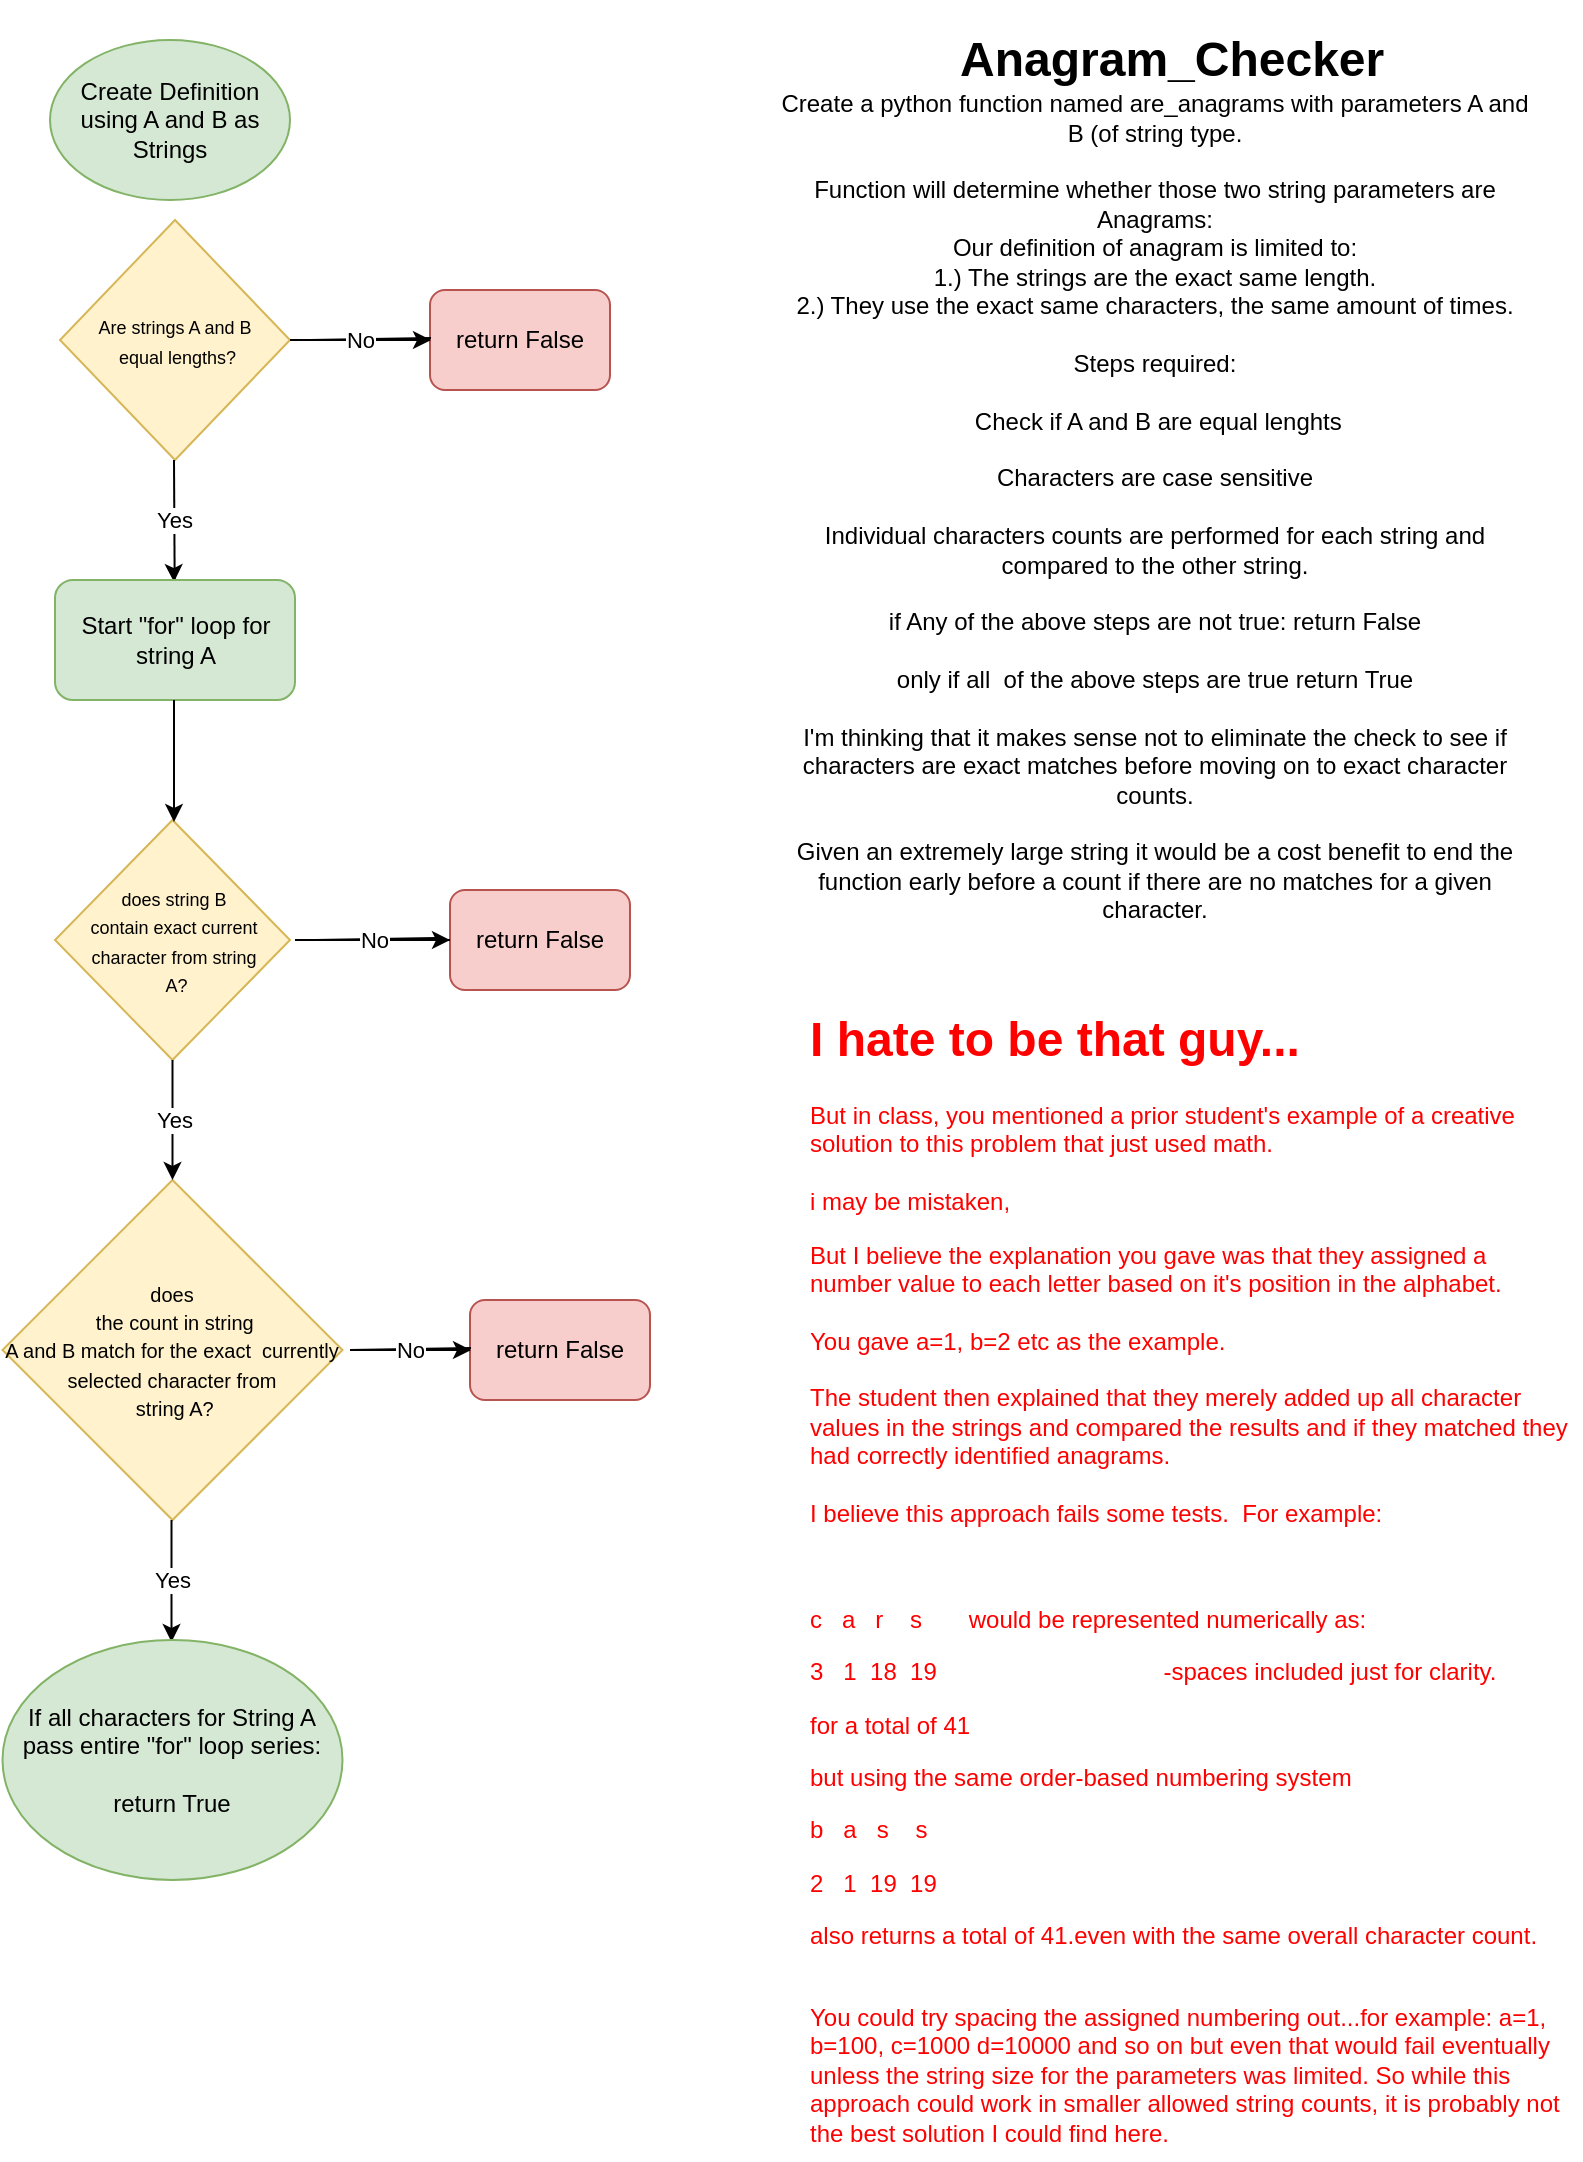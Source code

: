 <mxfile version="21.0.2" type="github">
  <diagram name="Page-1" id="iRhx-aNdycyiNb6yXR51">
    <mxGraphModel dx="989" dy="1597" grid="1" gridSize="10" guides="1" tooltips="1" connect="1" arrows="1" fold="1" page="1" pageScale="1" pageWidth="850" pageHeight="1100" math="0" shadow="0">
      <root>
        <mxCell id="0" />
        <mxCell id="1" parent="0" />
        <mxCell id="_8RcxRiG8b48MhW-PYv1-1" value="Create Definition using A and B as Strings" style="ellipse;whiteSpace=wrap;html=1;fillColor=#d5e8d4;strokeColor=#82b366;" vertex="1" parent="1">
          <mxGeometry x="60" y="-1080" width="120" height="80" as="geometry" />
        </mxCell>
        <mxCell id="_8RcxRiG8b48MhW-PYv1-2" value="Create a python function named are_anagrams with parameters A and B (of string type.&lt;br&gt;&lt;br&gt;Function will determine whether those two string parameters are Anagrams:&lt;br&gt;Our definition of anagram is limited to:&lt;br&gt;1.) The strings are the exact same length.&lt;br&gt;2.) They use the exact same characters, the same amount of times.&lt;br&gt;&lt;br&gt;Steps required:&lt;br&gt;&lt;br&gt;&amp;nbsp;Check if A and B are equal lenghts&lt;br&gt;&lt;br&gt;Characters are case sensitive&lt;br&gt;&lt;br&gt;Individual characters counts are performed for each string and compared to the other string.&lt;br&gt;&lt;br&gt;if Any of the above steps are not true: return False&lt;br&gt;&lt;br&gt;only if all&amp;nbsp; of the above steps are true return True&lt;br&gt;&lt;br&gt;I&#39;m thinking that it makes sense not to eliminate the check to see if characters are exact matches before moving on to exact character counts.&lt;br&gt;&lt;br&gt;Given an extremely large string it would be a cost benefit to end the function early before a count if there are no matches for a given character.&lt;br&gt;&lt;br&gt;&lt;br&gt;&amp;nbsp;&amp;nbsp;" style="text;html=1;strokeColor=none;fillColor=none;align=center;verticalAlign=middle;whiteSpace=wrap;rounded=0;" vertex="1" parent="1">
          <mxGeometry x="420" y="-840" width="385" height="30" as="geometry" />
        </mxCell>
        <mxCell id="_8RcxRiG8b48MhW-PYv1-4" value="&lt;h1&gt;Anagram_Checker&lt;/h1&gt;" style="text;html=1;strokeColor=none;fillColor=none;spacing=5;spacingTop=-20;whiteSpace=wrap;overflow=hidden;rounded=0;" vertex="1" parent="1">
          <mxGeometry x="510" y="-1090" width="240" height="120" as="geometry" />
        </mxCell>
        <mxCell id="_8RcxRiG8b48MhW-PYv1-5" value="return False" style="rounded=1;whiteSpace=wrap;html=1;fillColor=#f8cecc;strokeColor=#b85450;" vertex="1" parent="1">
          <mxGeometry x="250" y="-955" width="90" height="50" as="geometry" />
        </mxCell>
        <mxCell id="_8RcxRiG8b48MhW-PYv1-6" value="&lt;font style=&quot;font-size: 9px;&quot;&gt;Are strings A and B&lt;br&gt;&amp;nbsp;equal lengths?&lt;/font&gt;" style="rhombus;whiteSpace=wrap;html=1;fillColor=#fff2cc;strokeColor=#d6b656;" vertex="1" parent="1">
          <mxGeometry x="65" y="-990" width="115" height="120" as="geometry" />
        </mxCell>
        <mxCell id="_8RcxRiG8b48MhW-PYv1-11" value="&lt;font style=&quot;font-size: 9px;&quot;&gt;does string B &lt;br&gt;contain exact current character from string&lt;br&gt;&amp;nbsp;A?&lt;/font&gt;" style="rhombus;whiteSpace=wrap;html=1;fillColor=#fff2cc;strokeColor=#d6b656;" vertex="1" parent="1">
          <mxGeometry x="62.5" y="-690" width="117.5" height="120" as="geometry" />
        </mxCell>
        <mxCell id="_8RcxRiG8b48MhW-PYv1-12" value="&lt;font size=&quot;1&quot;&gt;does&lt;br&gt;&amp;nbsp;the count in string &lt;br&gt;A and B match for the exact&amp;nbsp; currently selected character from&lt;br&gt;&amp;nbsp;string A?&lt;/font&gt;" style="rhombus;whiteSpace=wrap;html=1;fillColor=#fff2cc;strokeColor=#d6b656;" vertex="1" parent="1">
          <mxGeometry x="36.25" y="-510" width="170" height="170" as="geometry" />
        </mxCell>
        <mxCell id="_8RcxRiG8b48MhW-PYv1-13" value="return False" style="rounded=1;whiteSpace=wrap;html=1;fillColor=#f8cecc;strokeColor=#b85450;" vertex="1" parent="1">
          <mxGeometry x="260" y="-655" width="90" height="50" as="geometry" />
        </mxCell>
        <mxCell id="_8RcxRiG8b48MhW-PYv1-14" value="return False" style="rounded=1;whiteSpace=wrap;html=1;fillColor=#f8cecc;strokeColor=#b85450;" vertex="1" parent="1">
          <mxGeometry x="270" y="-450" width="90" height="50" as="geometry" />
        </mxCell>
        <mxCell id="_8RcxRiG8b48MhW-PYv1-16" value="" style="endArrow=classic;html=1;rounded=0;startArrow=none;" edge="1" parent="1" source="_8RcxRiG8b48MhW-PYv1-10">
          <mxGeometry relative="1" as="geometry">
            <mxPoint x="122" y="-870" as="sourcePoint" />
            <mxPoint x="122" y="-809" as="targetPoint" />
          </mxGeometry>
        </mxCell>
        <mxCell id="_8RcxRiG8b48MhW-PYv1-18" value="" style="endArrow=none;html=1;rounded=0;" edge="1" parent="1" target="_8RcxRiG8b48MhW-PYv1-10">
          <mxGeometry relative="1" as="geometry">
            <mxPoint x="122" y="-870" as="sourcePoint" />
            <mxPoint x="122" y="-809" as="targetPoint" />
          </mxGeometry>
        </mxCell>
        <mxCell id="_8RcxRiG8b48MhW-PYv1-19" value="Yes" style="edgeLabel;resizable=0;html=1;align=center;verticalAlign=middle;" connectable="0" vertex="1" parent="_8RcxRiG8b48MhW-PYv1-18">
          <mxGeometry relative="1" as="geometry" />
        </mxCell>
        <mxCell id="_8RcxRiG8b48MhW-PYv1-10" value="Start &quot;for&quot; loop for string A" style="rounded=1;whiteSpace=wrap;html=1;fillColor=#d5e8d4;strokeColor=#82b366;" vertex="1" parent="1">
          <mxGeometry x="62.5" y="-810" width="120" height="60" as="geometry" />
        </mxCell>
        <mxCell id="_8RcxRiG8b48MhW-PYv1-20" value="" style="endArrow=classic;html=1;rounded=0;startArrow=none;" edge="1" parent="1">
          <mxGeometry relative="1" as="geometry">
            <mxPoint x="122" y="-690" as="sourcePoint" />
            <mxPoint x="122" y="-689" as="targetPoint" />
          </mxGeometry>
        </mxCell>
        <mxCell id="_8RcxRiG8b48MhW-PYv1-21" value="" style="endArrow=none;html=1;rounded=0;" edge="1" parent="1">
          <mxGeometry relative="1" as="geometry">
            <mxPoint x="122" y="-750" as="sourcePoint" />
            <mxPoint x="122" y="-690" as="targetPoint" />
          </mxGeometry>
        </mxCell>
        <mxCell id="_8RcxRiG8b48MhW-PYv1-26" value="" style="endArrow=classic;html=1;rounded=0;startArrow=none;" edge="1" parent="1">
          <mxGeometry relative="1" as="geometry">
            <mxPoint x="120.75" y="-280" as="sourcePoint" />
            <mxPoint x="120.75" y="-279" as="targetPoint" />
          </mxGeometry>
        </mxCell>
        <mxCell id="_8RcxRiG8b48MhW-PYv1-27" value="" style="endArrow=none;html=1;rounded=0;" edge="1" parent="1">
          <mxGeometry relative="1" as="geometry">
            <mxPoint x="120.75" y="-340" as="sourcePoint" />
            <mxPoint x="120.75" y="-280" as="targetPoint" />
          </mxGeometry>
        </mxCell>
        <mxCell id="_8RcxRiG8b48MhW-PYv1-28" value="Yes" style="edgeLabel;resizable=0;html=1;align=center;verticalAlign=middle;" connectable="0" vertex="1" parent="_8RcxRiG8b48MhW-PYv1-27">
          <mxGeometry relative="1" as="geometry" />
        </mxCell>
        <mxCell id="_8RcxRiG8b48MhW-PYv1-29" value="" style="endArrow=classic;html=1;rounded=0;startArrow=none;" edge="1" parent="1">
          <mxGeometry relative="1" as="geometry">
            <mxPoint x="250.5" y="-931" as="sourcePoint" />
            <mxPoint x="250.5" y="-930" as="targetPoint" />
            <Array as="points">
              <mxPoint x="190" y="-930" />
            </Array>
          </mxGeometry>
        </mxCell>
        <mxCell id="_8RcxRiG8b48MhW-PYv1-30" value="No" style="endArrow=none;html=1;rounded=0;" edge="1" parent="1">
          <mxGeometry relative="1" as="geometry">
            <mxPoint x="180" y="-930" as="sourcePoint" />
            <mxPoint x="250" y="-930" as="targetPoint" />
          </mxGeometry>
        </mxCell>
        <mxCell id="_8RcxRiG8b48MhW-PYv1-31" value="No" style="edgeLabel;resizable=0;html=1;align=center;verticalAlign=middle;" connectable="0" vertex="1" parent="_8RcxRiG8b48MhW-PYv1-30">
          <mxGeometry relative="1" as="geometry" />
        </mxCell>
        <mxCell id="_8RcxRiG8b48MhW-PYv1-33" value="" style="endArrow=classic;html=1;rounded=0;startArrow=none;" edge="1" parent="1">
          <mxGeometry relative="1" as="geometry">
            <mxPoint x="270.5" y="-426" as="sourcePoint" />
            <mxPoint x="270.5" y="-425" as="targetPoint" />
            <Array as="points">
              <mxPoint x="210" y="-425" />
            </Array>
          </mxGeometry>
        </mxCell>
        <mxCell id="_8RcxRiG8b48MhW-PYv1-34" value="No" style="endArrow=none;html=1;rounded=0;" edge="1" parent="1">
          <mxGeometry relative="1" as="geometry">
            <mxPoint x="210" y="-425" as="sourcePoint" />
            <mxPoint x="270" y="-425" as="targetPoint" />
          </mxGeometry>
        </mxCell>
        <mxCell id="_8RcxRiG8b48MhW-PYv1-35" value="No" style="edgeLabel;resizable=0;html=1;align=center;verticalAlign=middle;" connectable="0" vertex="1" parent="_8RcxRiG8b48MhW-PYv1-34">
          <mxGeometry relative="1" as="geometry" />
        </mxCell>
        <mxCell id="_8RcxRiG8b48MhW-PYv1-36" value="" style="endArrow=classic;html=1;rounded=0;startArrow=none;entryX=0;entryY=0.5;entryDx=0;entryDy=0;" edge="1" parent="1" target="_8RcxRiG8b48MhW-PYv1-13">
          <mxGeometry relative="1" as="geometry">
            <mxPoint x="253" y="-631" as="sourcePoint" />
            <mxPoint x="253" y="-630" as="targetPoint" />
            <Array as="points">
              <mxPoint x="192.5" y="-630" />
            </Array>
          </mxGeometry>
        </mxCell>
        <mxCell id="_8RcxRiG8b48MhW-PYv1-37" value="No" style="endArrow=none;html=1;rounded=0;" edge="1" parent="1">
          <mxGeometry relative="1" as="geometry">
            <mxPoint x="182.5" y="-630" as="sourcePoint" />
            <mxPoint x="260" y="-630" as="targetPoint" />
          </mxGeometry>
        </mxCell>
        <mxCell id="_8RcxRiG8b48MhW-PYv1-38" value="No" style="edgeLabel;resizable=0;html=1;align=center;verticalAlign=middle;" connectable="0" vertex="1" parent="_8RcxRiG8b48MhW-PYv1-37">
          <mxGeometry relative="1" as="geometry" />
        </mxCell>
        <mxCell id="_8RcxRiG8b48MhW-PYv1-39" value="If all characters for String A pass entire &quot;for&quot; loop series:&lt;br style=&quot;border-color: var(--border-color);&quot;&gt;&lt;br style=&quot;border-color: var(--border-color);&quot;&gt;return True" style="ellipse;whiteSpace=wrap;html=1;fillColor=#d5e8d4;strokeColor=#82b366;" vertex="1" parent="1">
          <mxGeometry x="36.25" y="-280" width="170" height="120" as="geometry" />
        </mxCell>
        <mxCell id="_8RcxRiG8b48MhW-PYv1-43" value="&lt;h1&gt;&lt;font color=&quot;#ff0000&quot;&gt;I hate to be that guy...&lt;/font&gt;&lt;/h1&gt;&lt;p&gt;&lt;font color=&quot;#ff0000&quot;&gt;But in class, you mentioned a prior student&#39;s example of a creative solution to this problem that just used math.&lt;br&gt;&lt;br&gt;i may be mistaken,&amp;nbsp;&lt;/font&gt;&lt;/p&gt;&lt;p&gt;&lt;font color=&quot;#ff0000&quot;&gt;But I believe the explanation you gave was that they assigned a number value to each letter based on it&#39;s position in the alphabet.&lt;br&gt;&lt;br&gt;You gave a=1, b=2 etc as the example.&lt;br&gt;&lt;br&gt;The student then explained that they merely added up all character values in the strings and compared the results and if they matched they had correctly identified anagrams.&lt;br&gt;&lt;br&gt;I believe this approach fails some tests.&amp;nbsp; For example:&lt;/font&gt;&lt;/p&gt;&lt;p&gt;&lt;font color=&quot;#ff0000&quot;&gt;&lt;br&gt;&lt;/font&gt;&lt;/p&gt;&lt;p&gt;&lt;font color=&quot;#ff0000&quot;&gt;c&amp;nbsp; &amp;nbsp;a&amp;nbsp; &amp;nbsp;r&amp;nbsp; &amp;nbsp; s&amp;nbsp; &amp;nbsp; &amp;nbsp; &amp;nbsp;would be represented numerically as:&lt;/font&gt;&lt;/p&gt;&lt;p&gt;&lt;font color=&quot;#ff0000&quot;&gt;3&amp;nbsp; &amp;nbsp;1&amp;nbsp; 18&amp;nbsp; 19&amp;nbsp; &amp;nbsp; &amp;nbsp; &amp;nbsp; &amp;nbsp; &amp;nbsp; &amp;nbsp; &amp;nbsp; &amp;nbsp; &amp;nbsp; &amp;nbsp; &amp;nbsp; &amp;nbsp; &amp;nbsp; &amp;nbsp; &amp;nbsp; &amp;nbsp; -spaces included just for clarity.&lt;/font&gt;&lt;/p&gt;&lt;p&gt;&lt;font color=&quot;#ff0000&quot;&gt;for a total of 41&lt;/font&gt;&lt;/p&gt;&lt;p&gt;&lt;font color=&quot;#ff0000&quot;&gt;but using the same order-based numbering system&lt;/font&gt;&lt;/p&gt;&lt;p&gt;&lt;font color=&quot;#ff0000&quot;&gt;b&amp;nbsp; &amp;nbsp;a&amp;nbsp; &amp;nbsp;s&amp;nbsp; &amp;nbsp; s&amp;nbsp;&lt;/font&gt;&lt;/p&gt;&lt;p&gt;&lt;font color=&quot;#ff0000&quot;&gt;2&amp;nbsp; &amp;nbsp;1&amp;nbsp; 19&amp;nbsp; 19&amp;nbsp;&lt;/font&gt;&lt;/p&gt;&lt;p&gt;&lt;span style=&quot;color: rgb(255, 0, 0); background-color: initial;&quot;&gt;also returns a total of 41.even with the same overall character count.&lt;/span&gt;&lt;/p&gt;&lt;p&gt;&lt;font color=&quot;#ff0000&quot;&gt;&lt;br&gt;You could try spacing the assigned numbering out...for example: a=1, b=100, c=1000 d=10000 and so on but even that would fail eventually unless the string size for the parameters was limited. So while this approach could work in smaller allowed string counts, it is probably not the best solution I could find here.&lt;/font&gt;&lt;br&gt;&lt;br&gt;&lt;br&gt;&lt;/p&gt;&lt;div&gt;&lt;br&gt;&lt;/div&gt;" style="text;html=1;strokeColor=none;fillColor=none;spacing=5;spacingTop=-20;whiteSpace=wrap;overflow=hidden;rounded=0;" vertex="1" parent="1">
          <mxGeometry x="435" y="-600" width="390" height="580" as="geometry" />
        </mxCell>
        <mxCell id="_8RcxRiG8b48MhW-PYv1-51" value="" style="endArrow=classic;html=1;rounded=0;exitX=0.5;exitY=1;exitDx=0;exitDy=0;entryX=0.5;entryY=0;entryDx=0;entryDy=0;" edge="1" parent="1" source="_8RcxRiG8b48MhW-PYv1-11" target="_8RcxRiG8b48MhW-PYv1-12">
          <mxGeometry relative="1" as="geometry">
            <mxPoint x="280" y="-510" as="sourcePoint" />
            <mxPoint x="380" y="-510" as="targetPoint" />
          </mxGeometry>
        </mxCell>
        <mxCell id="_8RcxRiG8b48MhW-PYv1-52" value="Yes" style="edgeLabel;resizable=0;html=1;align=center;verticalAlign=middle;" connectable="0" vertex="1" parent="_8RcxRiG8b48MhW-PYv1-51">
          <mxGeometry relative="1" as="geometry" />
        </mxCell>
      </root>
    </mxGraphModel>
  </diagram>
</mxfile>
